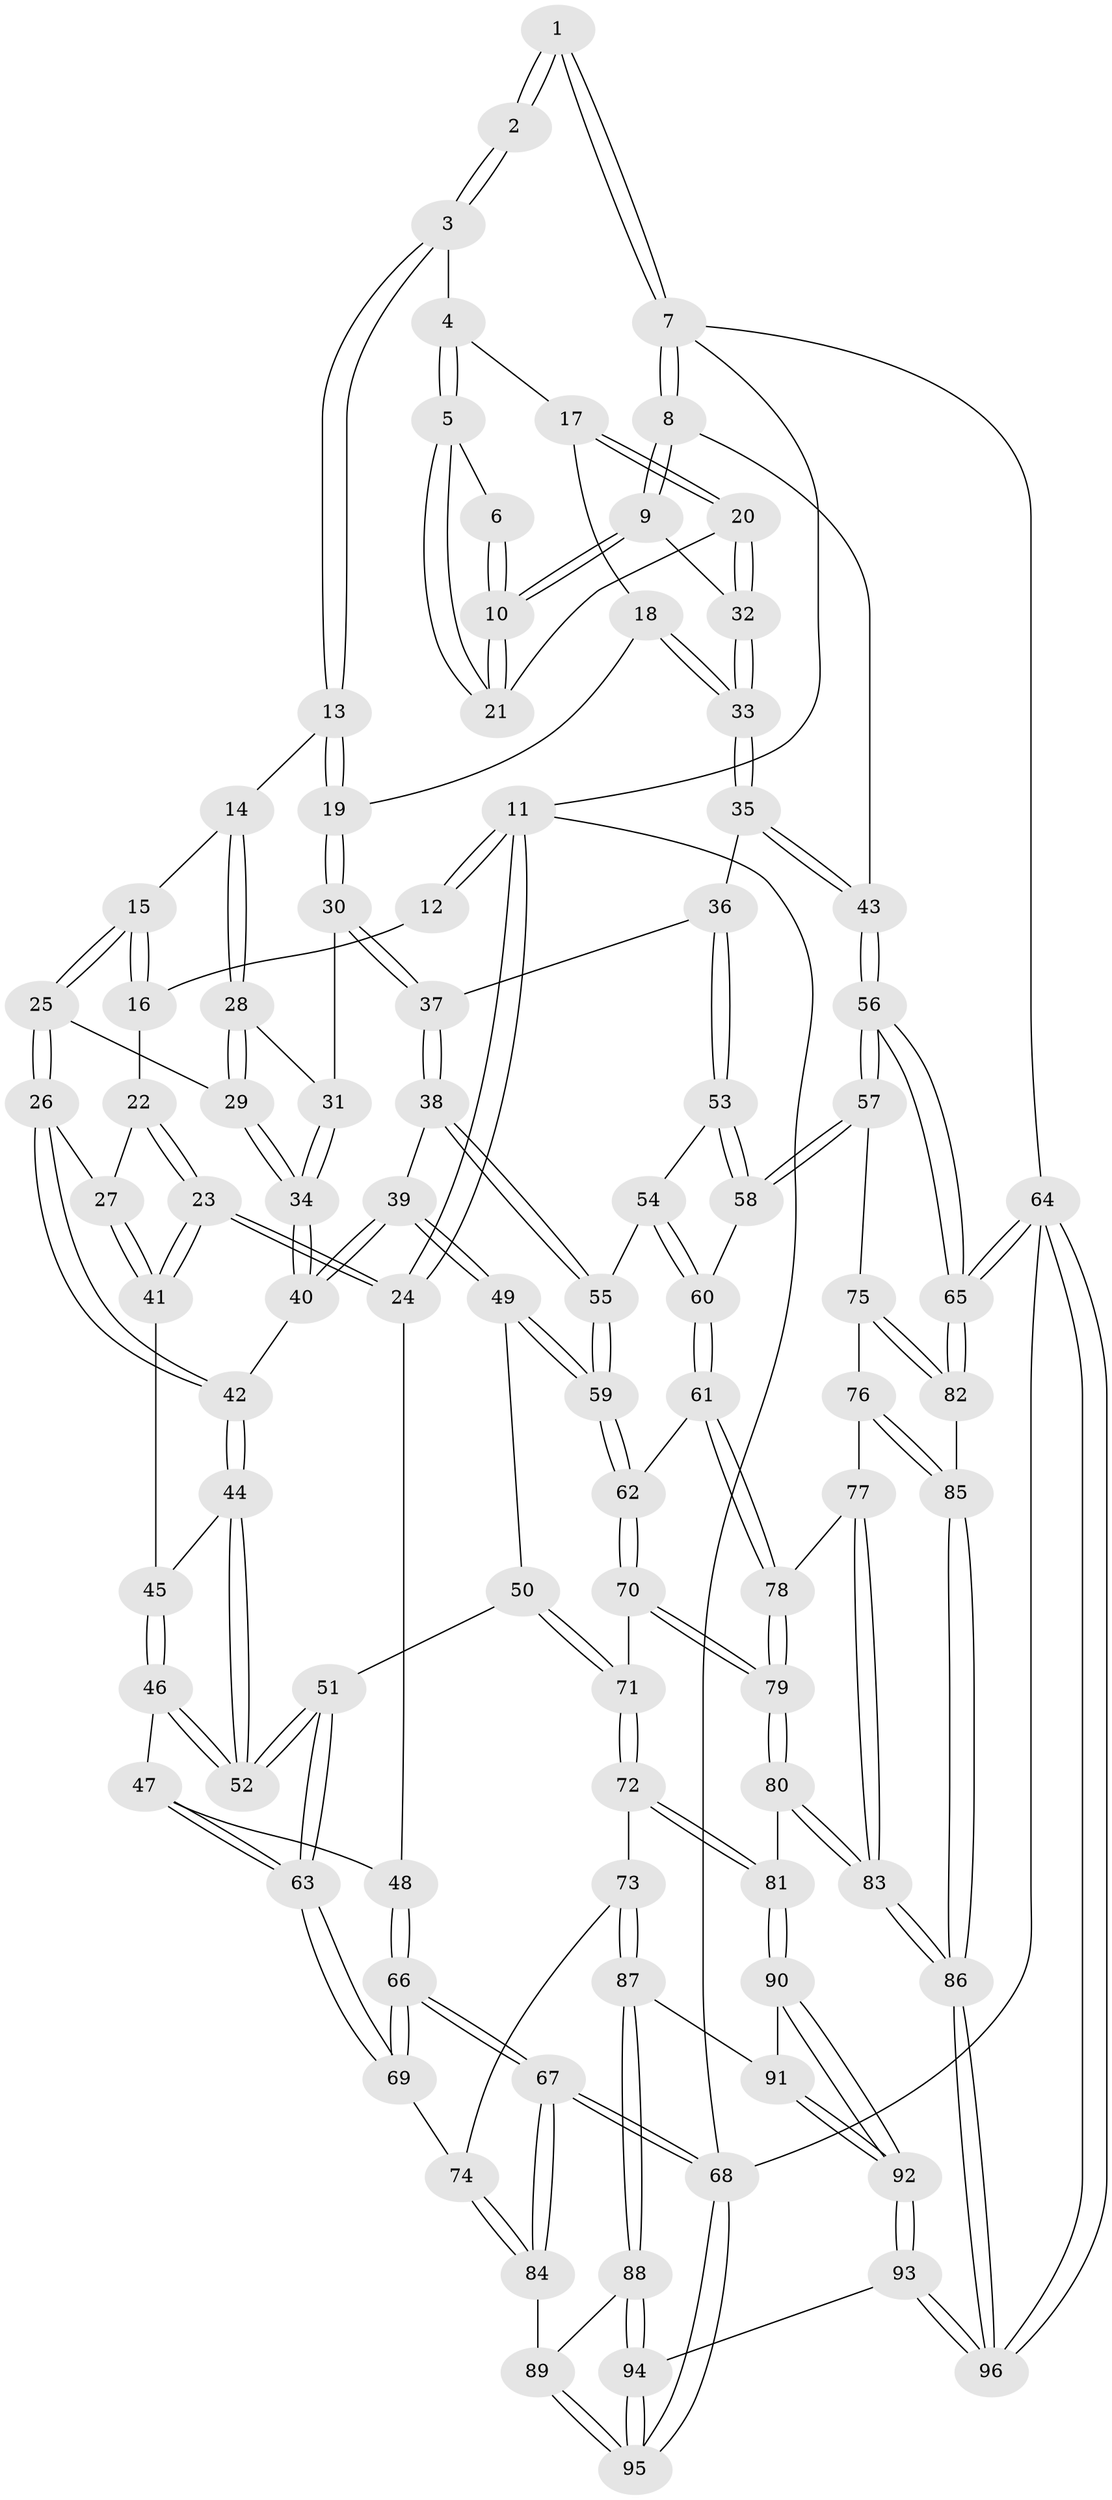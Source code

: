 // coarse degree distribution, {2: 0.05172413793103448, 3: 0.5344827586206896, 4: 0.39655172413793105, 5: 0.017241379310344827}
// Generated by graph-tools (version 1.1) at 2025/38/03/04/25 23:38:27]
// undirected, 96 vertices, 237 edges
graph export_dot {
  node [color=gray90,style=filled];
  1 [pos="+0.9241818932487388+0"];
  2 [pos="+0.5788029146026239+0"];
  3 [pos="+0.579058250404158+0"];
  4 [pos="+0.7241383534034286+0.03513133406119551"];
  5 [pos="+0.8627080781056232+0.06796867293805398"];
  6 [pos="+0.895967795712663+0"];
  7 [pos="+1+0"];
  8 [pos="+1+0.2570181165841442"];
  9 [pos="+1+0.17475077049166726"];
  10 [pos="+1+0.16671690390183724"];
  11 [pos="+0+0"];
  12 [pos="+0.2114636848146905+0"];
  13 [pos="+0.574675182654053+0"];
  14 [pos="+0.4087781454492554+0.10762360078046834"];
  15 [pos="+0.32249452820015134+0.09630696149205778"];
  16 [pos="+0.2195017179445632+0.0137593792387976"];
  17 [pos="+0.7379058164342522+0.11106317452709617"];
  18 [pos="+0.6801707413637852+0.15535590602556806"];
  19 [pos="+0.606141069240901+0.14753430630363304"];
  20 [pos="+0.8184344940164909+0.1459188144936123"];
  21 [pos="+0.8648623051561204+0.07982558252398528"];
  22 [pos="+0.20461037834116425+0.03401205176048131"];
  23 [pos="+0+0.224086023283283"];
  24 [pos="+0+0.22788454835767497"];
  25 [pos="+0.2822677561195464+0.2428820699754986"];
  26 [pos="+0.26737786466856606+0.26586816983006845"];
  27 [pos="+0.18649760406597746+0.20952879204589092"];
  28 [pos="+0.41927683662500587+0.13262575951238287"];
  29 [pos="+0.4058083215104227+0.190038064958767"];
  30 [pos="+0.5830716061855576+0.18935224971361542"];
  31 [pos="+0.5084087696423695+0.17877946519417723"];
  32 [pos="+0.8145628884099075+0.19719722830696865"];
  33 [pos="+0.7912614728287503+0.26292207323013"];
  34 [pos="+0.42931587562889156+0.285882474651723"];
  35 [pos="+0.7921514892019367+0.3056760515459828"];
  36 [pos="+0.7756034864035781+0.3248809155756272"];
  37 [pos="+0.5900110400895258+0.2572645474885841"];
  38 [pos="+0.5062932094847126+0.3637918880044002"];
  39 [pos="+0.4967131235578775+0.3661232627274615"];
  40 [pos="+0.4289670107970454+0.3218731006138433"];
  41 [pos="+0.021340256229101424+0.24923490220913483"];
  42 [pos="+0.284060675060854+0.3268598552182768"];
  43 [pos="+1+0.307357547501499"];
  44 [pos="+0.26526051255220323+0.35911702303198084"];
  45 [pos="+0.0724782365871388+0.28731378076135144"];
  46 [pos="+0.16558979666982454+0.42112009645914067"];
  47 [pos="+0.02115638994572317+0.4432912847943461"];
  48 [pos="+0+0.3370472963204687"];
  49 [pos="+0.447190764354439+0.48850658966867017"];
  50 [pos="+0.3048457958869804+0.5327705182906649"];
  51 [pos="+0.2687117213753262+0.5273334489228741"];
  52 [pos="+0.24283839301632415+0.43497416622739565"];
  53 [pos="+0.765164357494885+0.37738349412205724"];
  54 [pos="+0.672910021409193+0.4407149026186215"];
  55 [pos="+0.6198451602915197+0.432942517756285"];
  56 [pos="+1+0.5878436399002269"];
  57 [pos="+0.9890131372061592+0.5845900520237857"];
  58 [pos="+0.8905412552467412+0.5518685123987369"];
  59 [pos="+0.5324367104397574+0.5852169235705573"];
  60 [pos="+0.6842751202690878+0.6259628619211568"];
  61 [pos="+0.6840860855522707+0.6261956929461147"];
  62 [pos="+0.5344936538538337+0.5902382187047718"];
  63 [pos="+0.1595026393529272+0.6576253560358598"];
  64 [pos="+1+1"];
  65 [pos="+1+0.7532479966209725"];
  66 [pos="+0+0.6913511352926506"];
  67 [pos="+0+1"];
  68 [pos="+0+1"];
  69 [pos="+0.14120003692317518+0.706782574267647"];
  70 [pos="+0.4799454130349295+0.6678772662195918"];
  71 [pos="+0.41771321750413903+0.6717401225675825"];
  72 [pos="+0.34920985775859864+0.7580638397407652"];
  73 [pos="+0.20671476789174267+0.7830811425429423"];
  74 [pos="+0.16599308208337207+0.7505257250156903"];
  75 [pos="+0.8223327205156223+0.7454674286001418"];
  76 [pos="+0.7504328640364313+0.8082544997756929"];
  77 [pos="+0.7201591035754779+0.7904033028738637"];
  78 [pos="+0.6913396943615938+0.771475516762265"];
  79 [pos="+0.5529838394150456+0.8213930357162378"];
  80 [pos="+0.5273148340112189+0.854246087468687"];
  81 [pos="+0.5021121604502972+0.8708398868994739"];
  82 [pos="+1+0.813928698237435"];
  83 [pos="+0.6341913983738574+0.9592216321911519"];
  84 [pos="+0.06505071041417673+0.8946226002596142"];
  85 [pos="+0.7974903088865152+0.8800734015862955"];
  86 [pos="+0.7949259647259906+1"];
  87 [pos="+0.22315336474466546+0.8290331152085745"];
  88 [pos="+0.20926190097250721+0.9371579979032648"];
  89 [pos="+0.09782267259386351+0.9514247290731616"];
  90 [pos="+0.491681433460854+0.888791522164593"];
  91 [pos="+0.3039404526030442+0.8839736409049964"];
  92 [pos="+0.4292512681770577+1"];
  93 [pos="+0.42776921649509797+1"];
  94 [pos="+0.2166507133324542+1"];
  95 [pos="+0.1261886860172685+1"];
  96 [pos="+0.8086623581335954+1"];
  1 -- 2;
  1 -- 2;
  1 -- 7;
  1 -- 7;
  2 -- 3;
  2 -- 3;
  3 -- 4;
  3 -- 13;
  3 -- 13;
  4 -- 5;
  4 -- 5;
  4 -- 17;
  5 -- 6;
  5 -- 21;
  5 -- 21;
  6 -- 10;
  6 -- 10;
  7 -- 8;
  7 -- 8;
  7 -- 11;
  7 -- 64;
  8 -- 9;
  8 -- 9;
  8 -- 43;
  9 -- 10;
  9 -- 10;
  9 -- 32;
  10 -- 21;
  10 -- 21;
  11 -- 12;
  11 -- 12;
  11 -- 24;
  11 -- 24;
  11 -- 68;
  12 -- 16;
  13 -- 14;
  13 -- 19;
  13 -- 19;
  14 -- 15;
  14 -- 28;
  14 -- 28;
  15 -- 16;
  15 -- 16;
  15 -- 25;
  15 -- 25;
  16 -- 22;
  17 -- 18;
  17 -- 20;
  17 -- 20;
  18 -- 19;
  18 -- 33;
  18 -- 33;
  19 -- 30;
  19 -- 30;
  20 -- 21;
  20 -- 32;
  20 -- 32;
  22 -- 23;
  22 -- 23;
  22 -- 27;
  23 -- 24;
  23 -- 24;
  23 -- 41;
  23 -- 41;
  24 -- 48;
  25 -- 26;
  25 -- 26;
  25 -- 29;
  26 -- 27;
  26 -- 42;
  26 -- 42;
  27 -- 41;
  27 -- 41;
  28 -- 29;
  28 -- 29;
  28 -- 31;
  29 -- 34;
  29 -- 34;
  30 -- 31;
  30 -- 37;
  30 -- 37;
  31 -- 34;
  31 -- 34;
  32 -- 33;
  32 -- 33;
  33 -- 35;
  33 -- 35;
  34 -- 40;
  34 -- 40;
  35 -- 36;
  35 -- 43;
  35 -- 43;
  36 -- 37;
  36 -- 53;
  36 -- 53;
  37 -- 38;
  37 -- 38;
  38 -- 39;
  38 -- 55;
  38 -- 55;
  39 -- 40;
  39 -- 40;
  39 -- 49;
  39 -- 49;
  40 -- 42;
  41 -- 45;
  42 -- 44;
  42 -- 44;
  43 -- 56;
  43 -- 56;
  44 -- 45;
  44 -- 52;
  44 -- 52;
  45 -- 46;
  45 -- 46;
  46 -- 47;
  46 -- 52;
  46 -- 52;
  47 -- 48;
  47 -- 63;
  47 -- 63;
  48 -- 66;
  48 -- 66;
  49 -- 50;
  49 -- 59;
  49 -- 59;
  50 -- 51;
  50 -- 71;
  50 -- 71;
  51 -- 52;
  51 -- 52;
  51 -- 63;
  51 -- 63;
  53 -- 54;
  53 -- 58;
  53 -- 58;
  54 -- 55;
  54 -- 60;
  54 -- 60;
  55 -- 59;
  55 -- 59;
  56 -- 57;
  56 -- 57;
  56 -- 65;
  56 -- 65;
  57 -- 58;
  57 -- 58;
  57 -- 75;
  58 -- 60;
  59 -- 62;
  59 -- 62;
  60 -- 61;
  60 -- 61;
  61 -- 62;
  61 -- 78;
  61 -- 78;
  62 -- 70;
  62 -- 70;
  63 -- 69;
  63 -- 69;
  64 -- 65;
  64 -- 65;
  64 -- 96;
  64 -- 96;
  64 -- 68;
  65 -- 82;
  65 -- 82;
  66 -- 67;
  66 -- 67;
  66 -- 69;
  66 -- 69;
  67 -- 68;
  67 -- 68;
  67 -- 84;
  67 -- 84;
  68 -- 95;
  68 -- 95;
  69 -- 74;
  70 -- 71;
  70 -- 79;
  70 -- 79;
  71 -- 72;
  71 -- 72;
  72 -- 73;
  72 -- 81;
  72 -- 81;
  73 -- 74;
  73 -- 87;
  73 -- 87;
  74 -- 84;
  74 -- 84;
  75 -- 76;
  75 -- 82;
  75 -- 82;
  76 -- 77;
  76 -- 85;
  76 -- 85;
  77 -- 78;
  77 -- 83;
  77 -- 83;
  78 -- 79;
  78 -- 79;
  79 -- 80;
  79 -- 80;
  80 -- 81;
  80 -- 83;
  80 -- 83;
  81 -- 90;
  81 -- 90;
  82 -- 85;
  83 -- 86;
  83 -- 86;
  84 -- 89;
  85 -- 86;
  85 -- 86;
  86 -- 96;
  86 -- 96;
  87 -- 88;
  87 -- 88;
  87 -- 91;
  88 -- 89;
  88 -- 94;
  88 -- 94;
  89 -- 95;
  89 -- 95;
  90 -- 91;
  90 -- 92;
  90 -- 92;
  91 -- 92;
  91 -- 92;
  92 -- 93;
  92 -- 93;
  93 -- 94;
  93 -- 96;
  93 -- 96;
  94 -- 95;
  94 -- 95;
}
